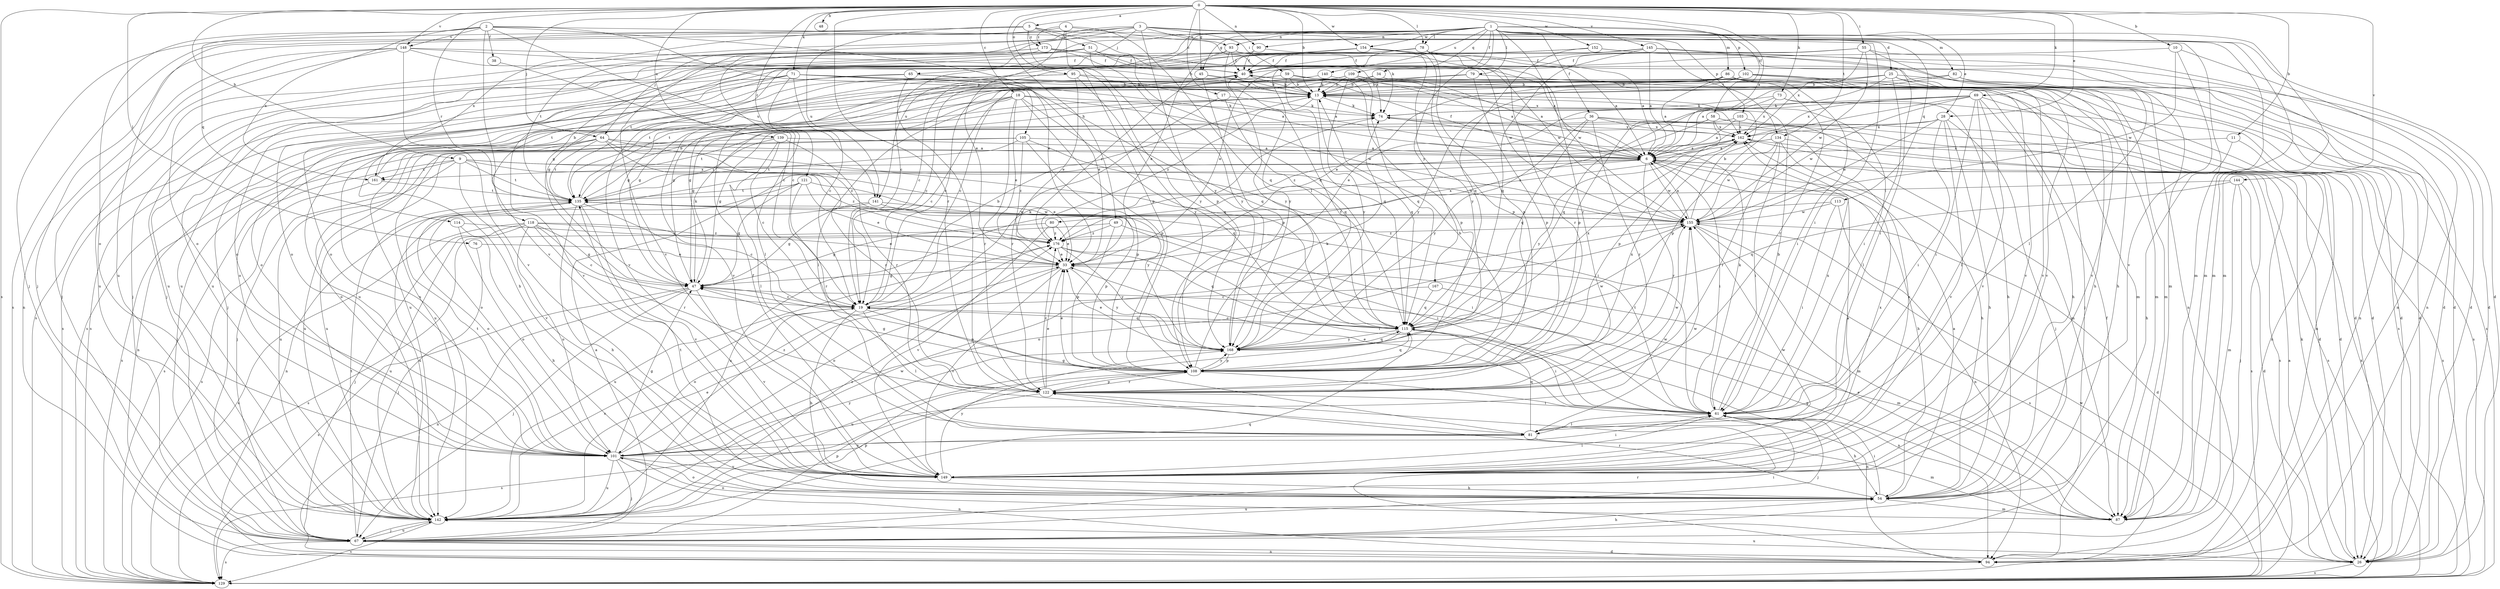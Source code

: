 strict digraph  {
0;
1;
2;
3;
4;
5;
6;
9;
10;
11;
13;
17;
18;
19;
25;
26;
28;
33;
34;
36;
38;
40;
45;
47;
48;
49;
51;
54;
55;
58;
59;
61;
64;
65;
67;
69;
71;
73;
74;
76;
78;
79;
80;
81;
82;
86;
87;
90;
93;
94;
95;
101;
102;
103;
105;
108;
109;
113;
114;
115;
118;
121;
122;
129;
134;
135;
139;
140;
141;
142;
144;
145;
148;
149;
152;
154;
155;
161;
162;
167;
168;
173;
176;
0 -> 5  [label=a];
0 -> 6  [label=a];
0 -> 9  [label=b];
0 -> 10  [label=b];
0 -> 11  [label=b];
0 -> 13  [label=b];
0 -> 17  [label=c];
0 -> 18  [label=c];
0 -> 28  [label=e];
0 -> 45  [label=g];
0 -> 48  [label=h];
0 -> 49  [label=h];
0 -> 55  [label=i];
0 -> 58  [label=i];
0 -> 64  [label=j];
0 -> 69  [label=k];
0 -> 71  [label=k];
0 -> 73  [label=k];
0 -> 76  [label=l];
0 -> 78  [label=l];
0 -> 90  [label=n];
0 -> 95  [label=o];
0 -> 118  [label=r];
0 -> 121  [label=r];
0 -> 122  [label=r];
0 -> 129  [label=s];
0 -> 134  [label=t];
0 -> 139  [label=u];
0 -> 144  [label=v];
0 -> 145  [label=v];
0 -> 148  [label=v];
0 -> 152  [label=w];
0 -> 154  [label=w];
1 -> 19  [label=c];
1 -> 25  [label=d];
1 -> 28  [label=e];
1 -> 34  [label=f];
1 -> 36  [label=f];
1 -> 45  [label=g];
1 -> 47  [label=g];
1 -> 78  [label=l];
1 -> 79  [label=l];
1 -> 82  [label=m];
1 -> 86  [label=m];
1 -> 87  [label=m];
1 -> 90  [label=n];
1 -> 93  [label=n];
1 -> 101  [label=o];
1 -> 102  [label=p];
1 -> 103  [label=p];
1 -> 109  [label=q];
1 -> 113  [label=q];
1 -> 122  [label=r];
1 -> 140  [label=u];
1 -> 141  [label=u];
1 -> 154  [label=w];
1 -> 167  [label=y];
2 -> 33  [label=e];
2 -> 38  [label=f];
2 -> 87  [label=m];
2 -> 101  [label=o];
2 -> 105  [label=p];
2 -> 114  [label=q];
2 -> 141  [label=u];
2 -> 148  [label=v];
2 -> 149  [label=v];
2 -> 161  [label=x];
3 -> 26  [label=d];
3 -> 59  [label=i];
3 -> 61  [label=i];
3 -> 64  [label=j];
3 -> 65  [label=j];
3 -> 67  [label=j];
3 -> 87  [label=m];
3 -> 93  [label=n];
3 -> 108  [label=p];
3 -> 129  [label=s];
3 -> 134  [label=t];
3 -> 135  [label=t];
3 -> 149  [label=v];
4 -> 33  [label=e];
4 -> 74  [label=k];
4 -> 108  [label=p];
4 -> 115  [label=q];
4 -> 161  [label=x];
4 -> 173  [label=z];
5 -> 51  [label=h];
5 -> 67  [label=j];
5 -> 87  [label=m];
5 -> 115  [label=q];
5 -> 141  [label=u];
5 -> 142  [label=u];
5 -> 168  [label=y];
5 -> 173  [label=z];
6 -> 40  [label=f];
6 -> 54  [label=h];
6 -> 61  [label=i];
6 -> 80  [label=l];
6 -> 101  [label=o];
6 -> 122  [label=r];
6 -> 129  [label=s];
6 -> 155  [label=w];
6 -> 161  [label=x];
9 -> 33  [label=e];
9 -> 129  [label=s];
9 -> 135  [label=t];
9 -> 142  [label=u];
9 -> 149  [label=v];
9 -> 155  [label=w];
9 -> 161  [label=x];
9 -> 176  [label=z];
10 -> 40  [label=f];
10 -> 94  [label=n];
10 -> 149  [label=v];
10 -> 155  [label=w];
11 -> 6  [label=a];
11 -> 54  [label=h];
11 -> 129  [label=s];
13 -> 74  [label=k];
13 -> 81  [label=l];
13 -> 115  [label=q];
13 -> 142  [label=u];
13 -> 176  [label=z];
17 -> 74  [label=k];
17 -> 115  [label=q];
17 -> 122  [label=r];
18 -> 19  [label=c];
18 -> 33  [label=e];
18 -> 47  [label=g];
18 -> 74  [label=k];
18 -> 81  [label=l];
18 -> 101  [label=o];
18 -> 108  [label=p];
18 -> 115  [label=q];
18 -> 122  [label=r];
18 -> 155  [label=w];
19 -> 13  [label=b];
19 -> 54  [label=h];
19 -> 74  [label=k];
19 -> 81  [label=l];
19 -> 101  [label=o];
19 -> 108  [label=p];
19 -> 115  [label=q];
25 -> 6  [label=a];
25 -> 13  [label=b];
25 -> 19  [label=c];
25 -> 26  [label=d];
25 -> 47  [label=g];
25 -> 54  [label=h];
25 -> 61  [label=i];
25 -> 87  [label=m];
26 -> 6  [label=a];
26 -> 74  [label=k];
26 -> 129  [label=s];
26 -> 142  [label=u];
28 -> 54  [label=h];
28 -> 61  [label=i];
28 -> 67  [label=j];
28 -> 149  [label=v];
28 -> 155  [label=w];
28 -> 162  [label=x];
28 -> 176  [label=z];
33 -> 47  [label=g];
33 -> 101  [label=o];
33 -> 149  [label=v];
33 -> 168  [label=y];
34 -> 13  [label=b];
34 -> 19  [label=c];
34 -> 26  [label=d];
36 -> 26  [label=d];
36 -> 115  [label=q];
36 -> 122  [label=r];
36 -> 142  [label=u];
36 -> 149  [label=v];
36 -> 162  [label=x];
36 -> 168  [label=y];
38 -> 19  [label=c];
40 -> 13  [label=b];
40 -> 19  [label=c];
40 -> 135  [label=t];
45 -> 13  [label=b];
45 -> 108  [label=p];
45 -> 162  [label=x];
45 -> 176  [label=z];
47 -> 19  [label=c];
47 -> 67  [label=j];
47 -> 74  [label=k];
47 -> 94  [label=n];
47 -> 129  [label=s];
47 -> 149  [label=v];
49 -> 61  [label=i];
49 -> 108  [label=p];
49 -> 129  [label=s];
49 -> 176  [label=z];
51 -> 40  [label=f];
51 -> 47  [label=g];
51 -> 67  [label=j];
51 -> 74  [label=k];
51 -> 142  [label=u];
51 -> 155  [label=w];
51 -> 168  [label=y];
54 -> 6  [label=a];
54 -> 61  [label=i];
54 -> 87  [label=m];
54 -> 101  [label=o];
54 -> 122  [label=r];
54 -> 135  [label=t];
54 -> 142  [label=u];
55 -> 26  [label=d];
55 -> 33  [label=e];
55 -> 40  [label=f];
55 -> 94  [label=n];
55 -> 155  [label=w];
55 -> 162  [label=x];
58 -> 26  [label=d];
58 -> 94  [label=n];
58 -> 108  [label=p];
58 -> 135  [label=t];
58 -> 162  [label=x];
58 -> 176  [label=z];
59 -> 6  [label=a];
59 -> 13  [label=b];
59 -> 26  [label=d];
59 -> 47  [label=g];
59 -> 108  [label=p];
59 -> 115  [label=q];
59 -> 149  [label=v];
61 -> 13  [label=b];
61 -> 33  [label=e];
61 -> 54  [label=h];
61 -> 67  [label=j];
61 -> 74  [label=k];
61 -> 81  [label=l];
61 -> 135  [label=t];
61 -> 162  [label=x];
64 -> 6  [label=a];
64 -> 67  [label=j];
64 -> 94  [label=n];
64 -> 101  [label=o];
64 -> 115  [label=q];
64 -> 122  [label=r];
64 -> 135  [label=t];
64 -> 176  [label=z];
65 -> 13  [label=b];
65 -> 33  [label=e];
65 -> 67  [label=j];
65 -> 122  [label=r];
65 -> 129  [label=s];
67 -> 6  [label=a];
67 -> 26  [label=d];
67 -> 54  [label=h];
67 -> 61  [label=i];
67 -> 94  [label=n];
67 -> 108  [label=p];
67 -> 129  [label=s];
67 -> 135  [label=t];
67 -> 142  [label=u];
69 -> 33  [label=e];
69 -> 54  [label=h];
69 -> 61  [label=i];
69 -> 74  [label=k];
69 -> 81  [label=l];
69 -> 94  [label=n];
69 -> 108  [label=p];
69 -> 149  [label=v];
69 -> 155  [label=w];
69 -> 162  [label=x];
71 -> 6  [label=a];
71 -> 13  [label=b];
71 -> 19  [label=c];
71 -> 54  [label=h];
71 -> 81  [label=l];
71 -> 87  [label=m];
71 -> 115  [label=q];
71 -> 129  [label=s];
71 -> 149  [label=v];
73 -> 54  [label=h];
73 -> 74  [label=k];
73 -> 115  [label=q];
73 -> 129  [label=s];
73 -> 162  [label=x];
74 -> 162  [label=x];
76 -> 33  [label=e];
76 -> 67  [label=j];
78 -> 6  [label=a];
78 -> 26  [label=d];
78 -> 40  [label=f];
78 -> 108  [label=p];
78 -> 149  [label=v];
78 -> 168  [label=y];
79 -> 13  [label=b];
79 -> 47  [label=g];
79 -> 108  [label=p];
79 -> 149  [label=v];
80 -> 33  [label=e];
80 -> 47  [label=g];
80 -> 149  [label=v];
80 -> 176  [label=z];
81 -> 47  [label=g];
81 -> 87  [label=m];
81 -> 101  [label=o];
81 -> 115  [label=q];
81 -> 155  [label=w];
82 -> 13  [label=b];
82 -> 26  [label=d];
82 -> 94  [label=n];
82 -> 108  [label=p];
86 -> 6  [label=a];
86 -> 13  [label=b];
86 -> 33  [label=e];
86 -> 61  [label=i];
86 -> 122  [label=r];
86 -> 129  [label=s];
86 -> 142  [label=u];
86 -> 149  [label=v];
87 -> 33  [label=e];
87 -> 47  [label=g];
87 -> 101  [label=o];
90 -> 40  [label=f];
90 -> 142  [label=u];
90 -> 155  [label=w];
93 -> 6  [label=a];
93 -> 33  [label=e];
93 -> 40  [label=f];
93 -> 122  [label=r];
93 -> 142  [label=u];
93 -> 168  [label=y];
94 -> 40  [label=f];
94 -> 122  [label=r];
95 -> 6  [label=a];
95 -> 13  [label=b];
95 -> 33  [label=e];
95 -> 129  [label=s];
95 -> 135  [label=t];
95 -> 168  [label=y];
101 -> 47  [label=g];
101 -> 61  [label=i];
101 -> 67  [label=j];
101 -> 94  [label=n];
101 -> 135  [label=t];
101 -> 142  [label=u];
101 -> 149  [label=v];
101 -> 155  [label=w];
101 -> 168  [label=y];
101 -> 176  [label=z];
102 -> 13  [label=b];
102 -> 87  [label=m];
102 -> 129  [label=s];
102 -> 142  [label=u];
102 -> 149  [label=v];
102 -> 168  [label=y];
103 -> 6  [label=a];
103 -> 47  [label=g];
103 -> 87  [label=m];
103 -> 162  [label=x];
105 -> 6  [label=a];
105 -> 61  [label=i];
105 -> 67  [label=j];
105 -> 108  [label=p];
105 -> 135  [label=t];
105 -> 142  [label=u];
105 -> 176  [label=z];
108 -> 13  [label=b];
108 -> 33  [label=e];
108 -> 47  [label=g];
108 -> 74  [label=k];
108 -> 94  [label=n];
108 -> 115  [label=q];
108 -> 122  [label=r];
108 -> 162  [label=x];
108 -> 168  [label=y];
109 -> 6  [label=a];
109 -> 13  [label=b];
109 -> 47  [label=g];
109 -> 54  [label=h];
109 -> 101  [label=o];
109 -> 115  [label=q];
109 -> 149  [label=v];
109 -> 168  [label=y];
113 -> 61  [label=i];
113 -> 94  [label=n];
113 -> 142  [label=u];
113 -> 155  [label=w];
114 -> 54  [label=h];
114 -> 101  [label=o];
114 -> 176  [label=z];
115 -> 19  [label=c];
115 -> 61  [label=i];
115 -> 94  [label=n];
115 -> 142  [label=u];
115 -> 162  [label=x];
115 -> 168  [label=y];
118 -> 19  [label=c];
118 -> 33  [label=e];
118 -> 47  [label=g];
118 -> 67  [label=j];
118 -> 101  [label=o];
118 -> 122  [label=r];
118 -> 129  [label=s];
118 -> 142  [label=u];
118 -> 176  [label=z];
121 -> 33  [label=e];
121 -> 47  [label=g];
121 -> 94  [label=n];
121 -> 122  [label=r];
121 -> 135  [label=t];
121 -> 168  [label=y];
122 -> 33  [label=e];
122 -> 61  [label=i];
122 -> 108  [label=p];
122 -> 129  [label=s];
122 -> 155  [label=w];
122 -> 176  [label=z];
129 -> 155  [label=w];
129 -> 162  [label=x];
134 -> 6  [label=a];
134 -> 54  [label=h];
134 -> 61  [label=i];
134 -> 122  [label=r];
134 -> 129  [label=s];
134 -> 142  [label=u];
134 -> 155  [label=w];
135 -> 13  [label=b];
135 -> 19  [label=c];
135 -> 54  [label=h];
135 -> 61  [label=i];
135 -> 101  [label=o];
135 -> 149  [label=v];
135 -> 155  [label=w];
139 -> 6  [label=a];
139 -> 19  [label=c];
139 -> 81  [label=l];
139 -> 122  [label=r];
139 -> 129  [label=s];
139 -> 135  [label=t];
140 -> 13  [label=b];
140 -> 67  [label=j];
140 -> 135  [label=t];
141 -> 47  [label=g];
141 -> 108  [label=p];
141 -> 142  [label=u];
141 -> 155  [label=w];
142 -> 19  [label=c];
142 -> 33  [label=e];
142 -> 67  [label=j];
142 -> 108  [label=p];
142 -> 115  [label=q];
142 -> 129  [label=s];
142 -> 155  [label=w];
142 -> 176  [label=z];
144 -> 26  [label=d];
144 -> 67  [label=j];
144 -> 87  [label=m];
144 -> 115  [label=q];
144 -> 135  [label=t];
145 -> 6  [label=a];
145 -> 26  [label=d];
145 -> 40  [label=f];
145 -> 61  [label=i];
145 -> 101  [label=o];
145 -> 115  [label=q];
148 -> 13  [label=b];
148 -> 40  [label=f];
148 -> 67  [label=j];
148 -> 94  [label=n];
148 -> 142  [label=u];
148 -> 149  [label=v];
148 -> 168  [label=y];
149 -> 6  [label=a];
149 -> 40  [label=f];
149 -> 54  [label=h];
149 -> 61  [label=i];
149 -> 155  [label=w];
149 -> 162  [label=x];
149 -> 168  [label=y];
152 -> 40  [label=f];
152 -> 87  [label=m];
152 -> 94  [label=n];
152 -> 101  [label=o];
152 -> 115  [label=q];
154 -> 19  [label=c];
154 -> 26  [label=d];
154 -> 40  [label=f];
154 -> 81  [label=l];
154 -> 101  [label=o];
154 -> 108  [label=p];
154 -> 135  [label=t];
154 -> 168  [label=y];
155 -> 6  [label=a];
155 -> 13  [label=b];
155 -> 26  [label=d];
155 -> 87  [label=m];
155 -> 101  [label=o];
155 -> 129  [label=s];
155 -> 176  [label=z];
161 -> 13  [label=b];
161 -> 129  [label=s];
161 -> 135  [label=t];
162 -> 6  [label=a];
162 -> 129  [label=s];
162 -> 168  [label=y];
167 -> 19  [label=c];
167 -> 87  [label=m];
167 -> 115  [label=q];
168 -> 33  [label=e];
168 -> 40  [label=f];
168 -> 108  [label=p];
168 -> 115  [label=q];
168 -> 155  [label=w];
173 -> 6  [label=a];
173 -> 19  [label=c];
173 -> 40  [label=f];
173 -> 67  [label=j];
173 -> 129  [label=s];
173 -> 155  [label=w];
176 -> 33  [label=e];
176 -> 61  [label=i];
176 -> 115  [label=q];
176 -> 142  [label=u];
176 -> 162  [label=x];
176 -> 168  [label=y];
}
